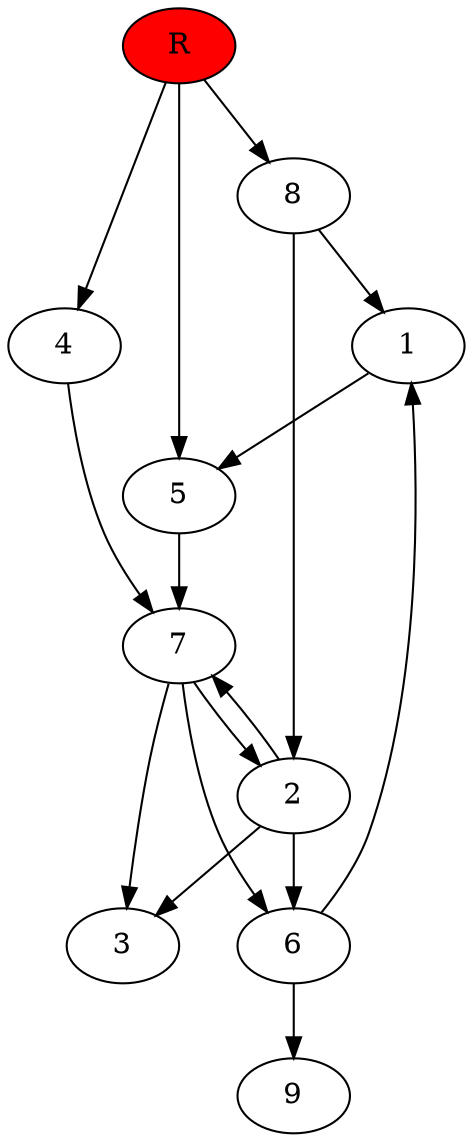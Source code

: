 digraph prb55420 {
	1
	2
	3
	4
	5
	6
	7
	8
	R [fillcolor="#ff0000" style=filled]
	1 -> 5
	2 -> 3
	2 -> 6
	2 -> 7
	4 -> 7
	5 -> 7
	6 -> 1
	6 -> 9
	7 -> 2
	7 -> 3
	7 -> 6
	8 -> 1
	8 -> 2
	R -> 4
	R -> 5
	R -> 8
}
